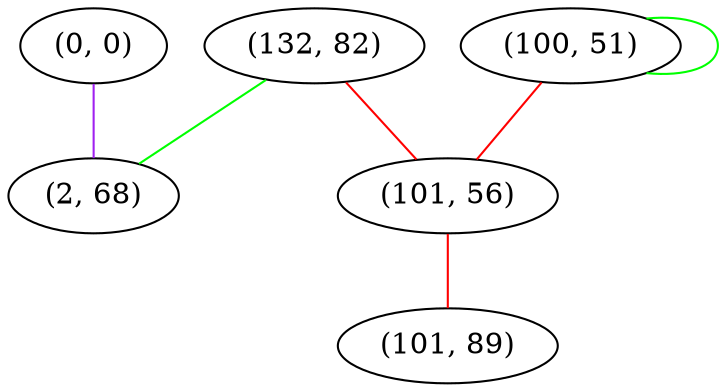 graph "" {
"(0, 0)";
"(100, 51)";
"(132, 82)";
"(101, 56)";
"(101, 89)";
"(2, 68)";
"(0, 0)" -- "(2, 68)"  [color=purple, key=0, weight=4];
"(100, 51)" -- "(100, 51)"  [color=green, key=0, weight=2];
"(100, 51)" -- "(101, 56)"  [color=red, key=0, weight=1];
"(132, 82)" -- "(2, 68)"  [color=green, key=0, weight=2];
"(132, 82)" -- "(101, 56)"  [color=red, key=0, weight=1];
"(101, 56)" -- "(101, 89)"  [color=red, key=0, weight=1];
}
